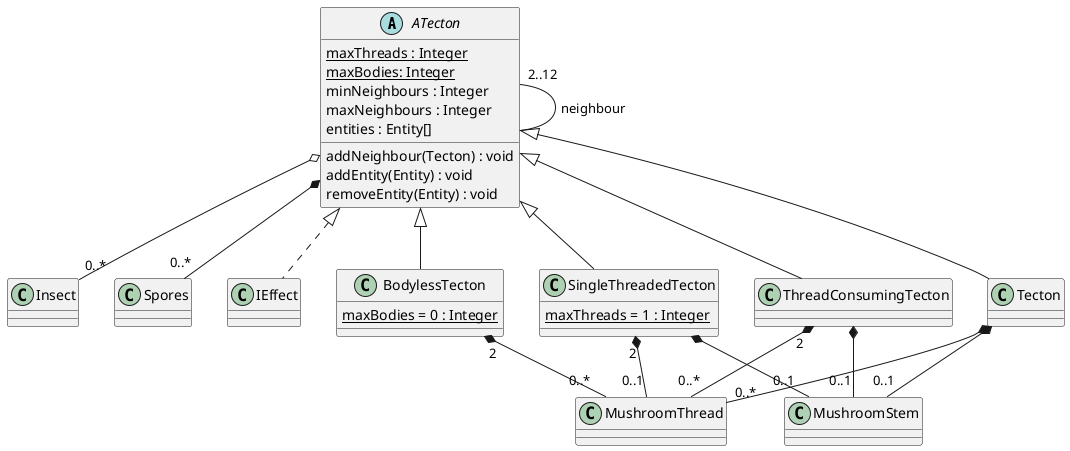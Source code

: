 @startuml tecton
  ATecton "2..12" -- ATecton : neighbour
  ATecton o-- "0..*" Insect
  ATecton *-- "0..*" Spores
  ATecton <|.. IEffect
  abstract class ATecton {
    {static} maxThreads : Integer
    {static} maxBodies: Integer
    minNeighbours : Integer
    maxNeighbours : Integer
    entities : Entity[]

    addNeighbour(Tecton) : void
    addEntity(Entity) : void
    removeEntity(Entity) : void
  }

  Tecton *-- "0..1" MushroomStem 
  Tecton *-- "0..*" MushroomThread
  ATecton <|-- Tecton
  class Tecton {
  }

  SingleThreadedTecton *-- "0..1" MushroomStem
  SingleThreadedTecton "2" *-- "0..1" MushroomThread
  ATecton <|-- SingleThreadedTecton
  class SingleThreadedTecton {
    {static} maxThreads = 1 : Integer
  }


  BodylessTecton "2" *-- "0..*" MushroomThread
  ATecton <|-- BodylessTecton
  class BodylessTecton {
    {static} maxBodies = 0 : Integer
  }

  ThreadConsumingTecton *-- "0..1" MushroomStem
  ThreadConsumingTecton "2" *-- "0..*" MushroomThread
  ATecton <|-- ThreadConsumingTecton
  class ThreadConsumingTecton {
  }
@enduml